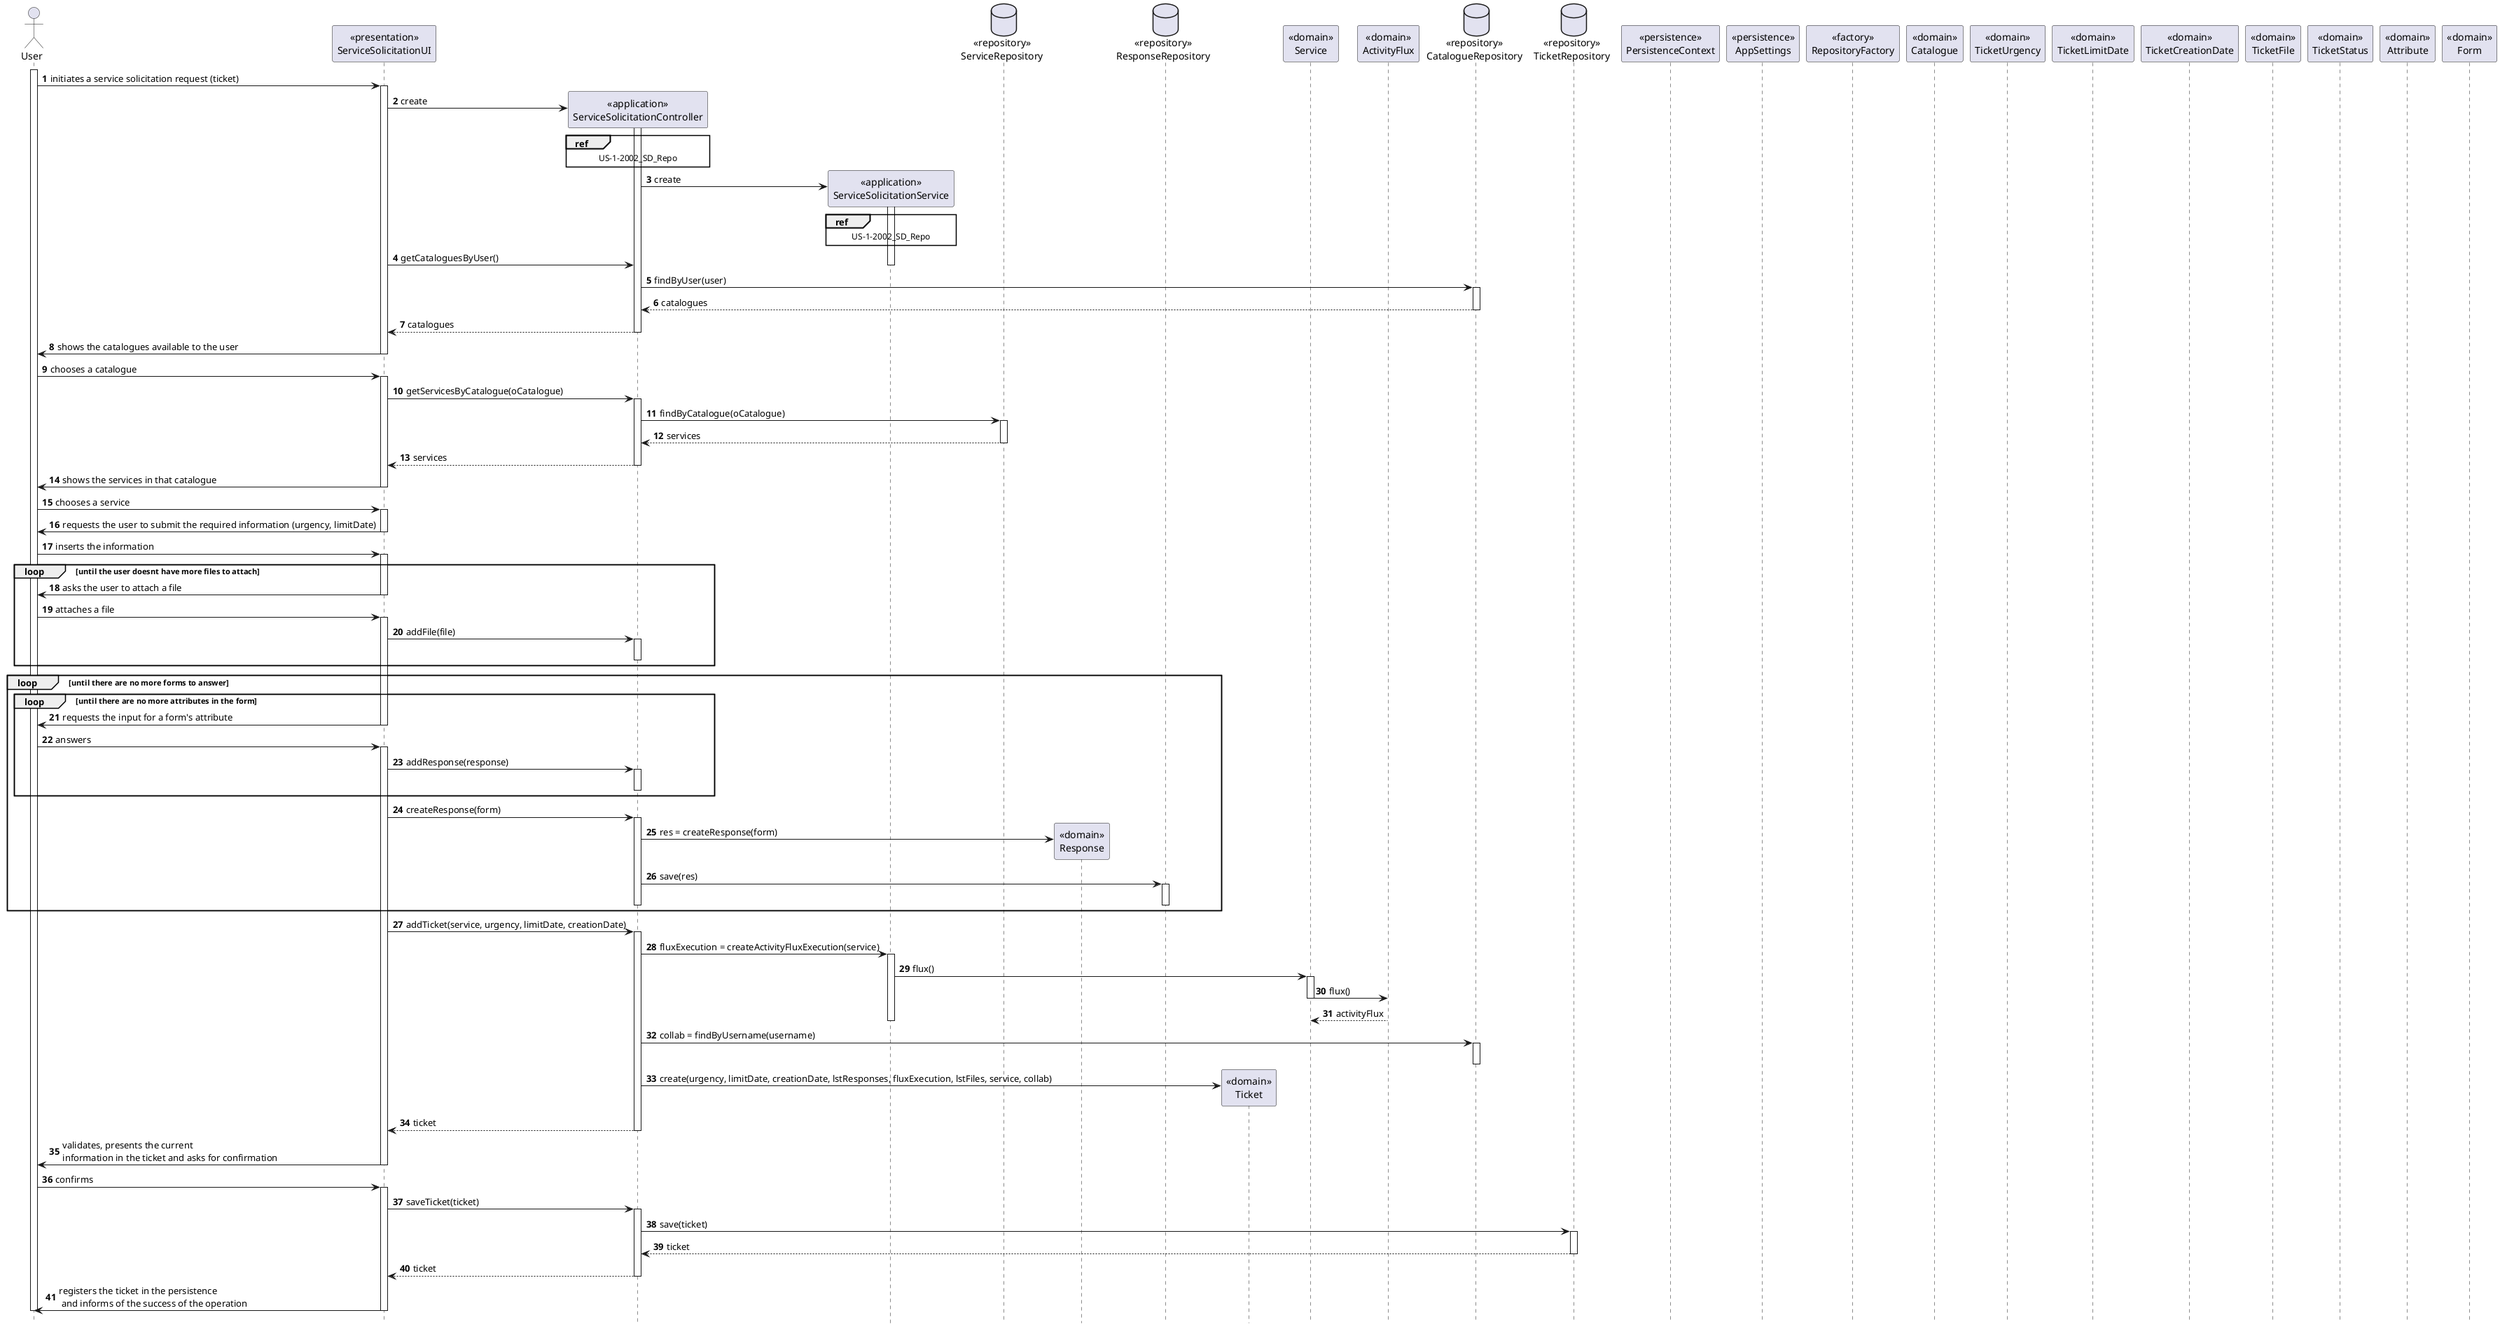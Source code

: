 @startuml
autonumber
hide footbox

actor "User" as US

participant "<<presentation>>\nServiceSolicitationUI" as UI
participant "<<application>>\nServiceSolicitationController" as CTRL
participant "<<application>>\nServiceSolicitationService" as SRV
database "<<repository>>\nCatalogueRepository" as CR
database "<<repository>>\nServiceRepository" as SR
participant "<<domain>>\nResponse" as RS
database "<<repository>>\nResponseRepository" as RR
participant "<<domain>>\nTicket" as T
participant "<<domain>>\nService" as S
participant "<<domain>>\nActivityFlux" as AF
database "<<repository>>\nCollaboratorRepository" as CR
database "<<repository>>\nTicketRepository" as TR
participant "<<persistence>>\nPersistenceContext" as PC
participant "<<persistence>>\nAppSettings" as AS
participant "<<factory>>\nRepositoryFactory" as RF
participant "<<domain>>\nCatalogue" as C
participant "<<domain>>\nTicketUrgency" as TU
participant "<<domain>>\nTicketLimitDate" as TD
participant "<<domain>>\nTicketCreationDate" as TC
participant "<<domain>>\nTicketFile" as TF
participant "<<domain>>\nTicketStatus" as TS
participant "<<domain>>\nAttribute" as A
participant "<<domain>>\nForm" as F

activate US

US -> UI : initiates a service solicitation request (ticket)
activate UI

UI -> CTRL** : create
activate CTRL

ref over CTRL
  US-1-2002_SD_Repo
end ref

CTRL -> SRV** : create
activate SRV

ref over SRV
  US-1-2002_SD_Repo
end ref

UI -> CTRL : getCataloguesByUser()
deactivate SRV

CTRL -> CR : findByUser(user)
activate CR
CR --> CTRL : catalogues
deactivate CR

CTRL --> UI : catalogues
deactivate CTRL

UI -> US : shows the catalogues available to the user
deactivate UI

US -> UI : chooses a catalogue
activate UI

UI -> CTRL : getServicesByCatalogue(oCatalogue)
activate CTRL

CTRL -> SR : findByCatalogue(oCatalogue)
activate SR
SR --> CTRL : services
deactivate SR

CTRL --> UI : services
deactivate CTRL

UI -> US : shows the services in that catalogue
deactivate UI

US -> UI : chooses a service
activate UI

UI -> US : requests the user to submit the required information (urgency, limitDate)
deactivate UI

US -> UI : inserts the information
activate UI

loop until the user doesnt have more files to attach
UI -> US : asks the user to attach a file
deactivate UI

US -> UI : attaches a file
activate UI

UI -> CTRL : addFile(file)
activate CTRL
deactivate CTRL
end

loop until there are no more forms to answer
loop until there are no more attributes in the form
UI -> US : requests the input for a form's attribute
deactivate UI

US -> UI : answers
activate UI

UI -> CTRL : addResponse(response)
activate CTRL
deactivate CTRL
end

UI -> CTRL : createResponse(form)
activate CTRL

CTRL -> RS** : res = createResponse(form)

CTRL -> RR : save(res)
activate RR
deactivate RR
deactivate CTRL
end

UI -> CTRL : addTicket(service, urgency, limitDate, creationDate)
activate CTRL

CTRL -> SRV : fluxExecution = createActivityFluxExecution(service)
activate SRV

SRV -> S : flux()
activate S

S -> AF : flux()
deactivate S

AF --> S : activityFlux
deactivate SRV

CTRL -> CR : collab = findByUsername(username)
activate CR
deactivate CR

CTRL -> T** : create(urgency, limitDate, creationDate, lstResponses, fluxExecution, lstFiles, service, collab)

CTRL --> UI : ticket
deactivate CTRL

UI -> US : validates, presents the current \ninformation in the ticket and asks for confirmation
deactivate UI

US -> UI : confirms
activate UI

UI -> CTRL : saveTicket(ticket)
activate CTRL

CTRL -> TR : save(ticket)
activate TR
TR --> CTRL : ticket
deactivate TR

CTRL --> UI : ticket
deactivate CTRL

UI -> US : registers the ticket in the persistence\n and informs of the success of the operation
deactivate UI
deactivate US

@enduml

